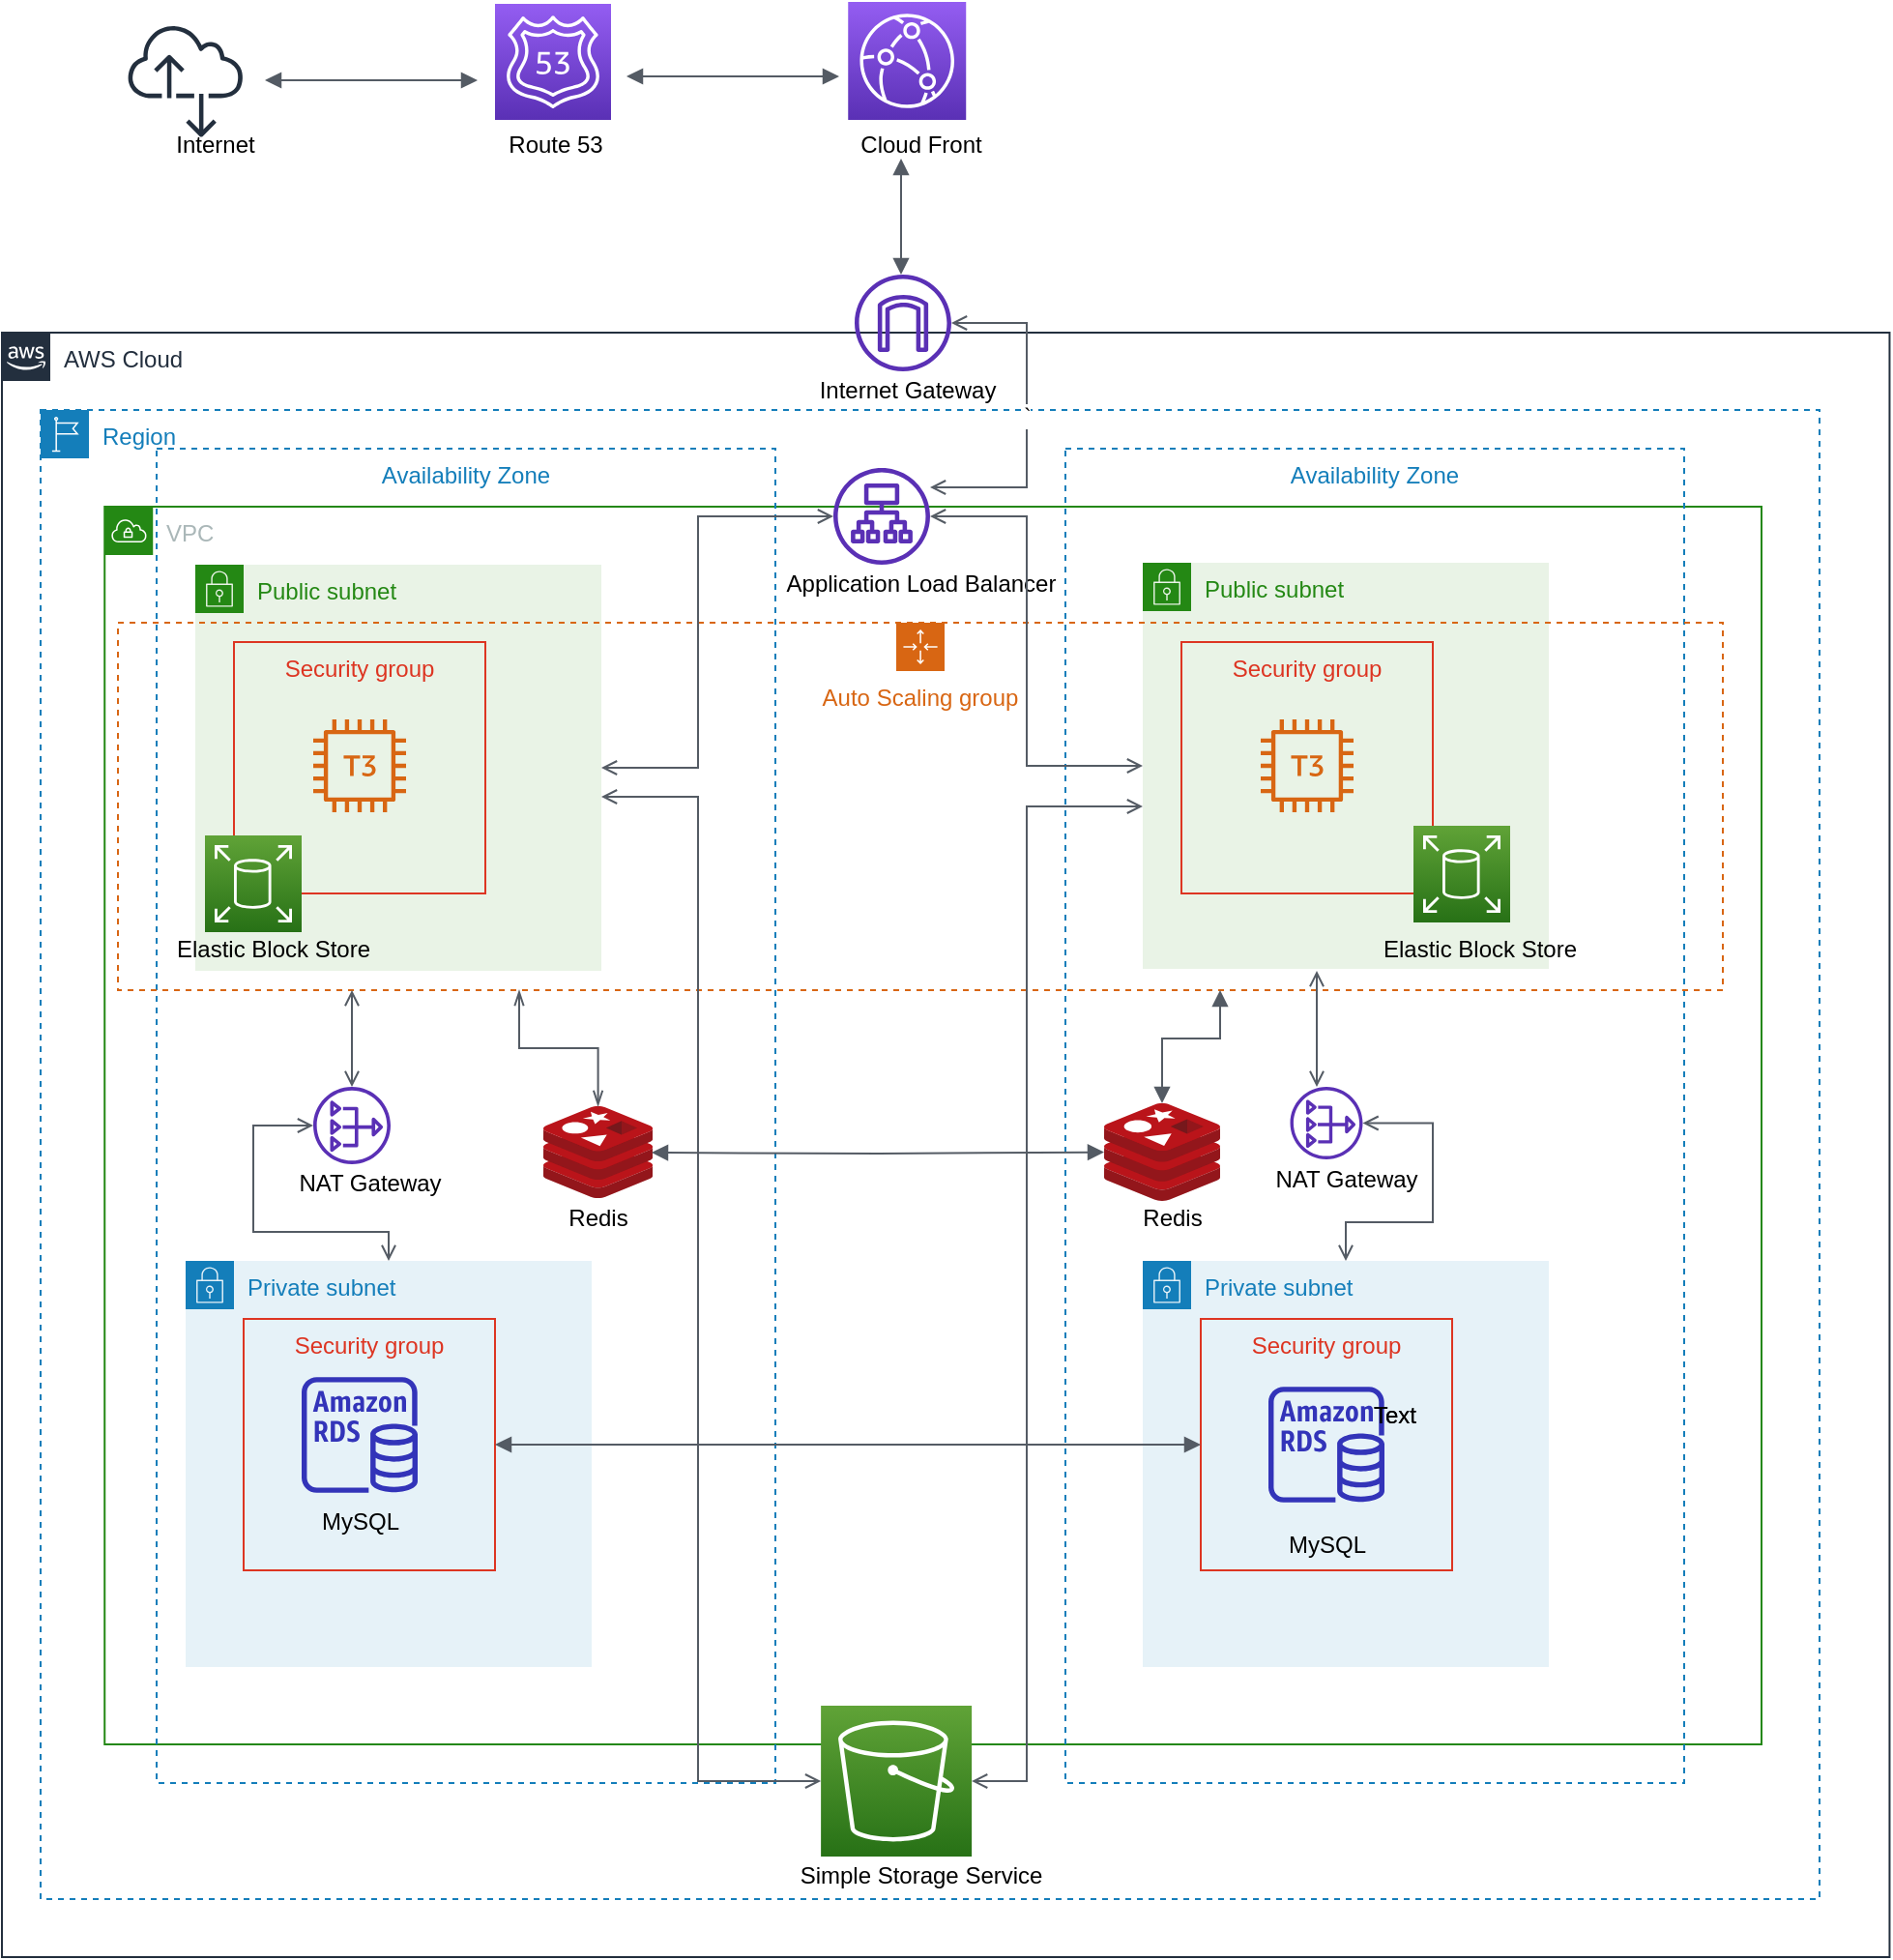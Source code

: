 <mxfile version="14.6.3" type="github"><diagram id="Qzjr1BQQ285bEYRSV77L" name="Page-1"><mxGraphModel dx="2372" dy="1460" grid="1" gridSize="10" guides="1" tooltips="1" connect="1" arrows="1" fold="1" page="1" pageScale="1" pageWidth="850" pageHeight="1100" math="0" shadow="0"><root><mxCell id="0"/><mxCell id="1" parent="0"/><mxCell id="lD3RQ5vZGELwJEMhO7Zq-1" value="AWS Cloud" style="points=[[0,0],[0.25,0],[0.5,0],[0.75,0],[1,0],[1,0.25],[1,0.5],[1,0.75],[1,1],[0.75,1],[0.5,1],[0.25,1],[0,1],[0,0.75],[0,0.5],[0,0.25]];outlineConnect=0;gradientColor=none;html=1;whiteSpace=wrap;fontSize=12;fontStyle=0;shape=mxgraph.aws4.group;grIcon=mxgraph.aws4.group_aws_cloud_alt;strokeColor=#232F3E;fillColor=none;verticalAlign=top;align=left;spacingLeft=30;fontColor=#232F3E;dashed=0;" parent="1" vertex="1"><mxGeometry x="70" y="270" width="976.23" height="840" as="geometry"/></mxCell><mxCell id="1d-Ky6yWeVAZ73wPN2dn-1" value="Region" style="points=[[0,0],[0.25,0],[0.5,0],[0.75,0],[1,0],[1,0.25],[1,0.5],[1,0.75],[1,1],[0.75,1],[0.5,1],[0.25,1],[0,1],[0,0.75],[0,0.5],[0,0.25]];outlineConnect=0;gradientColor=none;html=1;whiteSpace=wrap;fontSize=12;fontStyle=0;shape=mxgraph.aws4.group;grIcon=mxgraph.aws4.group_region;strokeColor=#147EBA;fillColor=none;verticalAlign=top;align=left;spacingLeft=30;fontColor=#147EBA;dashed=1;" vertex="1" parent="1"><mxGeometry x="90" y="310" width="920" height="770" as="geometry"/></mxCell><mxCell id="1d-Ky6yWeVAZ73wPN2dn-2" value="VPC" style="points=[[0,0],[0.25,0],[0.5,0],[0.75,0],[1,0],[1,0.25],[1,0.5],[1,0.75],[1,1],[0.75,1],[0.5,1],[0.25,1],[0,1],[0,0.75],[0,0.5],[0,0.25]];outlineConnect=0;gradientColor=none;html=1;whiteSpace=wrap;fontSize=12;fontStyle=0;shape=mxgraph.aws4.group;grIcon=mxgraph.aws4.group_vpc;strokeColor=#248814;fillColor=none;verticalAlign=top;align=left;spacingLeft=30;fontColor=#AAB7B8;dashed=0;" vertex="1" parent="1"><mxGeometry x="123.12" y="360" width="856.88" height="640" as="geometry"/></mxCell><mxCell id="1d-Ky6yWeVAZ73wPN2dn-3" value="Availability Zone" style="fillColor=none;strokeColor=#147EBA;dashed=1;verticalAlign=top;fontStyle=0;fontColor=#147EBA;" vertex="1" parent="1"><mxGeometry x="150" y="330" width="320" height="690" as="geometry"/></mxCell><mxCell id="1d-Ky6yWeVAZ73wPN2dn-9" value="Availability Zone" style="fillColor=none;strokeColor=#147EBA;dashed=1;verticalAlign=top;fontStyle=0;fontColor=#147EBA;" vertex="1" parent="1"><mxGeometry x="620" y="330" width="320" height="690" as="geometry"/></mxCell><mxCell id="1d-Ky6yWeVAZ73wPN2dn-21" value="Public subnet" style="points=[[0,0],[0.25,0],[0.5,0],[0.75,0],[1,0],[1,0.25],[1,0.5],[1,0.75],[1,1],[0.75,1],[0.5,1],[0.25,1],[0,1],[0,0.75],[0,0.5],[0,0.25]];outlineConnect=0;gradientColor=none;html=1;whiteSpace=wrap;fontSize=12;fontStyle=0;shape=mxgraph.aws4.group;grIcon=mxgraph.aws4.group_security_group;grStroke=0;strokeColor=#248814;fillColor=#E9F3E6;verticalAlign=top;align=left;spacingLeft=30;fontColor=#248814;dashed=0;" vertex="1" parent="1"><mxGeometry x="170" y="390" width="210" height="210" as="geometry"/></mxCell><mxCell id="1d-Ky6yWeVAZ73wPN2dn-22" value="Public subnet" style="points=[[0,0],[0.25,0],[0.5,0],[0.75,0],[1,0],[1,0.25],[1,0.5],[1,0.75],[1,1],[0.75,1],[0.5,1],[0.25,1],[0,1],[0,0.75],[0,0.5],[0,0.25]];outlineConnect=0;gradientColor=none;html=1;whiteSpace=wrap;fontSize=12;fontStyle=0;shape=mxgraph.aws4.group;grIcon=mxgraph.aws4.group_security_group;grStroke=0;strokeColor=#248814;fillColor=#E9F3E6;verticalAlign=top;align=left;spacingLeft=30;fontColor=#248814;dashed=0;" vertex="1" parent="1"><mxGeometry x="660" y="389" width="210" height="210" as="geometry"/></mxCell><mxCell id="1d-Ky6yWeVAZ73wPN2dn-23" value="Private subnet" style="points=[[0,0],[0.25,0],[0.5,0],[0.75,0],[1,0],[1,0.25],[1,0.5],[1,0.75],[1,1],[0.75,1],[0.5,1],[0.25,1],[0,1],[0,0.75],[0,0.5],[0,0.25]];outlineConnect=0;gradientColor=none;html=1;whiteSpace=wrap;fontSize=12;fontStyle=0;shape=mxgraph.aws4.group;grIcon=mxgraph.aws4.group_security_group;grStroke=0;strokeColor=#147EBA;fillColor=#E6F2F8;verticalAlign=top;align=left;spacingLeft=30;fontColor=#147EBA;dashed=0;" vertex="1" parent="1"><mxGeometry x="165" y="750" width="210" height="210" as="geometry"/></mxCell><mxCell id="1d-Ky6yWeVAZ73wPN2dn-24" value="Private subnet" style="points=[[0,0],[0.25,0],[0.5,0],[0.75,0],[1,0],[1,0.25],[1,0.5],[1,0.75],[1,1],[0.75,1],[0.5,1],[0.25,1],[0,1],[0,0.75],[0,0.5],[0,0.25]];outlineConnect=0;gradientColor=none;html=1;whiteSpace=wrap;fontSize=12;fontStyle=0;shape=mxgraph.aws4.group;grIcon=mxgraph.aws4.group_security_group;grStroke=0;strokeColor=#147EBA;fillColor=#E6F2F8;verticalAlign=top;align=left;spacingLeft=30;fontColor=#147EBA;dashed=0;" vertex="1" parent="1"><mxGeometry x="660" y="750" width="210" height="210" as="geometry"/></mxCell><mxCell id="1d-Ky6yWeVAZ73wPN2dn-25" value="Security group" style="fillColor=none;strokeColor=#DD3522;verticalAlign=top;fontStyle=0;fontColor=#DD3522;" vertex="1" parent="1"><mxGeometry x="190" y="430" width="130" height="130" as="geometry"/></mxCell><mxCell id="1d-Ky6yWeVAZ73wPN2dn-26" value="Security group" style="fillColor=none;strokeColor=#DD3522;verticalAlign=top;fontStyle=0;fontColor=#DD3522;" vertex="1" parent="1"><mxGeometry x="680" y="430" width="130" height="130" as="geometry"/></mxCell><mxCell id="1d-Ky6yWeVAZ73wPN2dn-27" value="Security group" style="fillColor=none;strokeColor=#DD3522;verticalAlign=top;fontStyle=0;fontColor=#DD3522;" vertex="1" parent="1"><mxGeometry x="195" y="780" width="130" height="130" as="geometry"/></mxCell><mxCell id="1d-Ky6yWeVAZ73wPN2dn-28" value="Security group" style="fillColor=none;strokeColor=#DD3522;verticalAlign=top;fontStyle=0;fontColor=#DD3522;" vertex="1" parent="1"><mxGeometry x="690" y="780" width="130" height="130" as="geometry"/></mxCell><mxCell id="1d-Ky6yWeVAZ73wPN2dn-29" value="" style="outlineConnect=0;fontColor=#232F3E;gradientColor=none;fillColor=#D86613;strokeColor=none;dashed=0;verticalLabelPosition=bottom;verticalAlign=top;align=center;html=1;fontSize=12;fontStyle=0;aspect=fixed;pointerEvents=1;shape=mxgraph.aws4.t3_instance;" vertex="1" parent="1"><mxGeometry x="231" y="470" width="48" height="48" as="geometry"/></mxCell><mxCell id="1d-Ky6yWeVAZ73wPN2dn-30" value="" style="outlineConnect=0;fontColor=#232F3E;gradientColor=none;fillColor=#D86613;strokeColor=none;dashed=0;verticalLabelPosition=bottom;verticalAlign=top;align=center;html=1;fontSize=12;fontStyle=0;aspect=fixed;pointerEvents=1;shape=mxgraph.aws4.t3_instance;" vertex="1" parent="1"><mxGeometry x="721" y="470" width="48" height="48" as="geometry"/></mxCell><mxCell id="1d-Ky6yWeVAZ73wPN2dn-31" value="Auto Scaling group" style="points=[[0,0],[0.25,0],[0.5,0],[0.75,0],[1,0],[1,0.25],[1,0.5],[1,0.75],[1,1],[0.75,1],[0.5,1],[0.25,1],[0,1],[0,0.75],[0,0.5],[0,0.25]];outlineConnect=0;gradientColor=none;html=1;whiteSpace=wrap;fontSize=12;fontStyle=0;shape=mxgraph.aws4.groupCenter;grIcon=mxgraph.aws4.group_auto_scaling_group;grStroke=1;strokeColor=#D86613;fillColor=none;verticalAlign=top;align=center;fontColor=#D86613;dashed=1;spacingTop=25;" vertex="1" parent="1"><mxGeometry x="130" y="420" width="830" height="190" as="geometry"/></mxCell><mxCell id="1d-Ky6yWeVAZ73wPN2dn-32" value="" style="outlineConnect=0;fontColor=#232F3E;gradientColor=none;fillColor=#3334B9;strokeColor=none;dashed=0;verticalLabelPosition=bottom;verticalAlign=top;align=center;html=1;fontSize=12;fontStyle=0;aspect=fixed;pointerEvents=1;shape=mxgraph.aws4.rds_instance;" vertex="1" parent="1"><mxGeometry x="225" y="810" width="60" height="60" as="geometry"/></mxCell><mxCell id="1d-Ky6yWeVAZ73wPN2dn-33" value="" style="outlineConnect=0;fontColor=#232F3E;gradientColor=none;fillColor=#3334B9;strokeColor=none;dashed=0;verticalLabelPosition=bottom;verticalAlign=top;align=center;html=1;fontSize=12;fontStyle=0;aspect=fixed;pointerEvents=1;shape=mxgraph.aws4.rds_instance;" vertex="1" parent="1"><mxGeometry x="725" y="815" width="60" height="60" as="geometry"/></mxCell><mxCell id="1d-Ky6yWeVAZ73wPN2dn-34" value="" style="outlineConnect=0;fontColor=#232F3E;gradientColor=none;fillColor=#5A30B5;strokeColor=none;dashed=0;verticalLabelPosition=bottom;verticalAlign=top;align=center;html=1;fontSize=12;fontStyle=0;aspect=fixed;pointerEvents=1;shape=mxgraph.aws4.internet_gateway;" vertex="1" parent="1"><mxGeometry x="511" y="240" width="50" height="50" as="geometry"/></mxCell><mxCell id="1d-Ky6yWeVAZ73wPN2dn-37" value="" style="outlineConnect=0;fontColor=#232F3E;gradientColor=none;fillColor=#232F3E;strokeColor=none;dashed=0;verticalLabelPosition=bottom;verticalAlign=top;align=center;html=1;fontSize=12;fontStyle=0;aspect=fixed;pointerEvents=1;shape=mxgraph.aws4.internet_alt2;" vertex="1" parent="1"><mxGeometry x="135" y="110" width="60" height="60" as="geometry"/></mxCell><mxCell id="1d-Ky6yWeVAZ73wPN2dn-40" value="" style="points=[[0,0,0],[0.25,0,0],[0.5,0,0],[0.75,0,0],[1,0,0],[0,1,0],[0.25,1,0],[0.5,1,0],[0.75,1,0],[1,1,0],[0,0.25,0],[0,0.5,0],[0,0.75,0],[1,0.25,0],[1,0.5,0],[1,0.75,0]];outlineConnect=0;fontColor=#232F3E;gradientColor=#945DF2;gradientDirection=north;fillColor=#5A30B5;strokeColor=#ffffff;dashed=0;verticalLabelPosition=bottom;verticalAlign=top;align=center;html=1;fontSize=12;fontStyle=0;aspect=fixed;shape=mxgraph.aws4.resourceIcon;resIcon=mxgraph.aws4.route_53;" vertex="1" parent="1"><mxGeometry x="325.0" y="100" width="60" height="60" as="geometry"/></mxCell><mxCell id="1d-Ky6yWeVAZ73wPN2dn-45" value="" style="points=[[0,0,0],[0.25,0,0],[0.5,0,0],[0.75,0,0],[1,0,0],[0,1,0],[0.25,1,0],[0.5,1,0],[0.75,1,0],[1,1,0],[0,0.25,0],[0,0.5,0],[0,0.75,0],[1,0.25,0],[1,0.5,0],[1,0.75,0]];outlineConnect=0;fontColor=#232F3E;gradientColor=#945DF2;gradientDirection=north;fillColor=#5A30B5;strokeColor=#ffffff;dashed=0;verticalLabelPosition=bottom;verticalAlign=top;align=center;html=1;fontSize=12;fontStyle=0;aspect=fixed;shape=mxgraph.aws4.resourceIcon;resIcon=mxgraph.aws4.cloudfront;" vertex="1" parent="1"><mxGeometry x="507.62" y="99" width="61" height="61" as="geometry"/></mxCell><mxCell id="1d-Ky6yWeVAZ73wPN2dn-49" value="" style="edgeStyle=orthogonalEdgeStyle;html=1;endArrow=block;elbow=vertical;startArrow=block;startFill=1;endFill=1;strokeColor=#545B64;rounded=0;" edge="1" parent="1"><mxGeometry width="100" relative="1" as="geometry"><mxPoint x="206" y="139.5" as="sourcePoint"/><mxPoint x="316" y="139.5" as="targetPoint"/></mxGeometry></mxCell><mxCell id="1d-Ky6yWeVAZ73wPN2dn-50" value="" style="edgeStyle=orthogonalEdgeStyle;html=1;endArrow=block;elbow=vertical;startArrow=block;startFill=1;endFill=1;strokeColor=#545B64;rounded=0;" edge="1" parent="1"><mxGeometry width="100" relative="1" as="geometry"><mxPoint x="393" y="137.5" as="sourcePoint"/><mxPoint x="503" y="137.5" as="targetPoint"/></mxGeometry></mxCell><mxCell id="1d-Ky6yWeVAZ73wPN2dn-54" value="" style="points=[[0,0,0],[0.25,0,0],[0.5,0,0],[0.75,0,0],[1,0,0],[0,1,0],[0.25,1,0],[0.5,1,0],[0.75,1,0],[1,1,0],[0,0.25,0],[0,0.5,0],[0,0.75,0],[1,0.25,0],[1,0.5,0],[1,0.75,0]];outlineConnect=0;fontColor=#232F3E;gradientColor=#60A337;gradientDirection=north;fillColor=#277116;strokeColor=#ffffff;dashed=0;verticalLabelPosition=bottom;verticalAlign=top;align=center;html=1;fontSize=12;fontStyle=0;aspect=fixed;shape=mxgraph.aws4.resourceIcon;resIcon=mxgraph.aws4.elastic_block_store;" vertex="1" parent="1"><mxGeometry x="175" y="530" width="50" height="50" as="geometry"/></mxCell><mxCell id="1d-Ky6yWeVAZ73wPN2dn-55" value="" style="points=[[0,0,0],[0.25,0,0],[0.5,0,0],[0.75,0,0],[1,0,0],[0,1,0],[0.25,1,0],[0.5,1,0],[0.75,1,0],[1,1,0],[0,0.25,0],[0,0.5,0],[0,0.75,0],[1,0.25,0],[1,0.5,0],[1,0.75,0]];outlineConnect=0;fontColor=#232F3E;gradientColor=#60A337;gradientDirection=north;fillColor=#277116;strokeColor=#ffffff;dashed=0;verticalLabelPosition=bottom;verticalAlign=top;align=center;html=1;fontSize=12;fontStyle=0;aspect=fixed;shape=mxgraph.aws4.resourceIcon;resIcon=mxgraph.aws4.elastic_block_store;" vertex="1" parent="1"><mxGeometry x="800" y="525" width="50" height="50" as="geometry"/></mxCell><mxCell id="1d-Ky6yWeVAZ73wPN2dn-61" value="" style="outlineConnect=0;fontColor=#232F3E;gradientColor=none;fillColor=#5A30B5;strokeColor=none;dashed=0;verticalLabelPosition=bottom;verticalAlign=top;align=center;html=1;fontSize=12;fontStyle=0;aspect=fixed;pointerEvents=1;shape=mxgraph.aws4.nat_gateway;" vertex="1" parent="1"><mxGeometry x="231" y="660" width="40" height="40" as="geometry"/></mxCell><mxCell id="1d-Ky6yWeVAZ73wPN2dn-62" value="" style="outlineConnect=0;fontColor=#232F3E;gradientColor=none;fillColor=#5A30B5;strokeColor=none;dashed=0;verticalLabelPosition=bottom;verticalAlign=top;align=center;html=1;fontSize=12;fontStyle=0;aspect=fixed;pointerEvents=1;shape=mxgraph.aws4.nat_gateway;" vertex="1" parent="1"><mxGeometry x="736.25" y="660" width="37.5" height="37.5" as="geometry"/></mxCell><mxCell id="1d-Ky6yWeVAZ73wPN2dn-63" value="NAT Gateway" style="text;html=1;resizable=0;autosize=1;align=center;verticalAlign=middle;points=[];fillColor=none;strokeColor=none;rounded=0;" vertex="1" parent="1"><mxGeometry x="215" y="700" width="90" height="20" as="geometry"/></mxCell><mxCell id="1d-Ky6yWeVAZ73wPN2dn-64" value="NAT Gateway" style="text;html=1;resizable=0;autosize=1;align=center;verticalAlign=middle;points=[];fillColor=none;strokeColor=none;rounded=0;" vertex="1" parent="1"><mxGeometry x="720" y="697.5" width="90" height="20" as="geometry"/></mxCell><mxCell id="1d-Ky6yWeVAZ73wPN2dn-70" value="Internet" style="text;html=1;resizable=0;autosize=1;align=center;verticalAlign=middle;points=[];fillColor=none;strokeColor=none;rounded=0;" vertex="1" parent="1"><mxGeometry x="150" y="163" width="60" height="20" as="geometry"/></mxCell><mxCell id="1d-Ky6yWeVAZ73wPN2dn-71" value="Route 53&lt;br&gt;" style="text;html=1;resizable=0;autosize=1;align=center;verticalAlign=middle;points=[];fillColor=none;strokeColor=none;rounded=0;" vertex="1" parent="1"><mxGeometry x="326" y="163" width="60" height="20" as="geometry"/></mxCell><mxCell id="1d-Ky6yWeVAZ73wPN2dn-72" value="Cloud Front" style="text;html=1;resizable=0;autosize=1;align=center;verticalAlign=middle;points=[];fillColor=none;strokeColor=none;rounded=0;" vertex="1" parent="1"><mxGeometry x="505" y="163" width="80" height="20" as="geometry"/></mxCell><mxCell id="1d-Ky6yWeVAZ73wPN2dn-75" value="" style="edgeStyle=orthogonalEdgeStyle;html=1;endArrow=block;elbow=vertical;startArrow=block;startFill=1;endFill=1;strokeColor=#545B64;rounded=0;" edge="1" parent="1"><mxGeometry width="100" relative="1" as="geometry"><mxPoint x="535" y="180" as="sourcePoint"/><mxPoint x="535" y="240" as="targetPoint"/></mxGeometry></mxCell><mxCell id="1d-Ky6yWeVAZ73wPN2dn-76" value="Internet Gateway&lt;br&gt;" style="text;html=1;resizable=0;autosize=1;align=center;verticalAlign=middle;points=[];fillColor=none;strokeColor=none;rounded=0;" vertex="1" parent="1"><mxGeometry x="483.12" y="290" width="110" height="20" as="geometry"/></mxCell><mxCell id="1d-Ky6yWeVAZ73wPN2dn-77" value="Elastic Block Store" style="text;html=1;resizable=0;autosize=1;align=center;verticalAlign=middle;points=[];fillColor=none;strokeColor=none;rounded=0;" vertex="1" parent="1"><mxGeometry x="150" y="579" width="120" height="20" as="geometry"/></mxCell><mxCell id="1d-Ky6yWeVAZ73wPN2dn-78" value="Elastic Block Store" style="text;html=1;resizable=0;autosize=1;align=center;verticalAlign=middle;points=[];fillColor=none;strokeColor=none;rounded=0;" vertex="1" parent="1"><mxGeometry x="773.75" y="579" width="120" height="20" as="geometry"/></mxCell><mxCell id="1d-Ky6yWeVAZ73wPN2dn-84" value="" style="points=[[0,0,0],[0.25,0,0],[0.5,0,0],[0.75,0,0],[1,0,0],[0,1,0],[0.25,1,0],[0.5,1,0],[0.75,1,0],[1,1,0],[0,0.25,0],[0,0.5,0],[0,0.75,0],[1,0.25,0],[1,0.5,0],[1,0.75,0]];outlineConnect=0;fontColor=#232F3E;gradientColor=#60A337;gradientDirection=north;fillColor=#277116;strokeColor=#ffffff;dashed=0;verticalLabelPosition=bottom;verticalAlign=top;align=center;html=1;fontSize=12;fontStyle=0;aspect=fixed;shape=mxgraph.aws4.resourceIcon;resIcon=mxgraph.aws4.s3;" vertex="1" parent="1"><mxGeometry x="493.56" y="980" width="78" height="78" as="geometry"/></mxCell><mxCell id="1d-Ky6yWeVAZ73wPN2dn-85" value="Simple Storage Service" style="text;html=1;resizable=0;autosize=1;align=center;verticalAlign=middle;points=[];fillColor=none;strokeColor=none;rounded=0;" vertex="1" parent="1"><mxGeometry x="475" y="1058" width="140" height="20" as="geometry"/></mxCell><mxCell id="1d-Ky6yWeVAZ73wPN2dn-86" value="" style="outlineConnect=0;fontColor=#232F3E;gradientColor=none;fillColor=#5A30B5;strokeColor=none;dashed=0;verticalLabelPosition=bottom;verticalAlign=top;align=center;html=1;fontSize=12;fontStyle=0;aspect=fixed;pointerEvents=1;shape=mxgraph.aws4.application_load_balancer;" vertex="1" parent="1"><mxGeometry x="500" y="340" width="50" height="50" as="geometry"/></mxCell><mxCell id="1d-Ky6yWeVAZ73wPN2dn-87" value="Application Load Balancer" style="text;html=1;resizable=0;autosize=1;align=center;verticalAlign=middle;points=[];fillColor=none;strokeColor=none;rounded=0;" vertex="1" parent="1"><mxGeometry x="470" y="390" width="150" height="20" as="geometry"/></mxCell><mxCell id="1d-Ky6yWeVAZ73wPN2dn-90" value="" style="edgeStyle=orthogonalEdgeStyle;html=1;endArrow=block;elbow=vertical;startArrow=block;startFill=1;endFill=1;strokeColor=#545B64;rounded=0;entryX=0;entryY=0.5;entryDx=0;entryDy=0;exitX=1;exitY=0.5;exitDx=0;exitDy=0;" edge="1" parent="1" source="1d-Ky6yWeVAZ73wPN2dn-27" target="1d-Ky6yWeVAZ73wPN2dn-28"><mxGeometry width="100" relative="1" as="geometry"><mxPoint x="325" y="804.5" as="sourcePoint"/><mxPoint x="425" y="804.5" as="targetPoint"/></mxGeometry></mxCell><mxCell id="1d-Ky6yWeVAZ73wPN2dn-95" value="" style="edgeStyle=orthogonalEdgeStyle;html=1;endArrow=open;elbow=vertical;startArrow=open;startFill=0;endFill=0;strokeColor=#545B64;rounded=0;" edge="1" parent="1" source="1d-Ky6yWeVAZ73wPN2dn-21"><mxGeometry width="100" relative="1" as="geometry"><mxPoint x="325" y="480" as="sourcePoint"/><mxPoint x="500" y="365" as="targetPoint"/><Array as="points"><mxPoint x="430" y="495"/><mxPoint x="430" y="365"/></Array></mxGeometry></mxCell><mxCell id="1d-Ky6yWeVAZ73wPN2dn-99" value="" style="edgeStyle=orthogonalEdgeStyle;html=1;endArrow=open;elbow=vertical;startArrow=open;startFill=0;endFill=0;strokeColor=#545B64;rounded=0;" edge="1" parent="1" source="1d-Ky6yWeVAZ73wPN2dn-86" target="1d-Ky6yWeVAZ73wPN2dn-22"><mxGeometry width="100" relative="1" as="geometry"><mxPoint x="520" y="590" as="sourcePoint"/><mxPoint x="620" y="590" as="targetPoint"/><Array as="points"><mxPoint x="600" y="365"/><mxPoint x="600" y="494"/></Array></mxGeometry></mxCell><mxCell id="1d-Ky6yWeVAZ73wPN2dn-103" value="" style="edgeStyle=orthogonalEdgeStyle;html=1;endArrow=open;elbow=vertical;startArrow=open;startFill=0;endFill=0;strokeColor=#545B64;rounded=0;" edge="1" parent="1" source="1d-Ky6yWeVAZ73wPN2dn-61" target="1d-Ky6yWeVAZ73wPN2dn-23"><mxGeometry width="100" relative="1" as="geometry"><mxPoint x="520" y="720" as="sourcePoint"/><mxPoint x="620" y="720" as="targetPoint"/><Array as="points"><mxPoint x="200" y="680"/><mxPoint x="200" y="735"/><mxPoint x="270" y="735"/></Array></mxGeometry></mxCell><mxCell id="1d-Ky6yWeVAZ73wPN2dn-104" value="" style="edgeStyle=orthogonalEdgeStyle;html=1;endArrow=open;elbow=vertical;startArrow=open;startFill=0;endFill=0;strokeColor=#545B64;rounded=0;" edge="1" parent="1" source="1d-Ky6yWeVAZ73wPN2dn-61"><mxGeometry width="100" relative="1" as="geometry"><mxPoint x="520" y="720" as="sourcePoint"/><mxPoint x="251" y="610" as="targetPoint"/></mxGeometry></mxCell><mxCell id="1d-Ky6yWeVAZ73wPN2dn-106" value="" style="edgeStyle=orthogonalEdgeStyle;html=1;endArrow=open;elbow=vertical;startArrow=open;startFill=0;endFill=0;strokeColor=#545B64;rounded=0;" edge="1" parent="1" source="1d-Ky6yWeVAZ73wPN2dn-62"><mxGeometry width="100" relative="1" as="geometry"><mxPoint x="592" y="670" as="sourcePoint"/><mxPoint x="750" y="600" as="targetPoint"/><Array as="points"><mxPoint x="750" y="650"/><mxPoint x="750" y="650"/></Array></mxGeometry></mxCell><mxCell id="1d-Ky6yWeVAZ73wPN2dn-107" value="" style="edgeStyle=orthogonalEdgeStyle;html=1;endArrow=open;elbow=vertical;startArrow=open;startFill=0;endFill=0;strokeColor=#545B64;rounded=0;" edge="1" parent="1" source="1d-Ky6yWeVAZ73wPN2dn-62" target="1d-Ky6yWeVAZ73wPN2dn-24"><mxGeometry width="100" relative="1" as="geometry"><mxPoint x="520" y="720" as="sourcePoint"/><mxPoint x="620" y="720" as="targetPoint"/><Array as="points"><mxPoint x="810" y="679"/><mxPoint x="810" y="730"/><mxPoint x="765" y="730"/></Array></mxGeometry></mxCell><mxCell id="1d-Ky6yWeVAZ73wPN2dn-111" value="`" style="edgeStyle=orthogonalEdgeStyle;html=1;endArrow=open;elbow=vertical;startArrow=open;startFill=0;endFill=0;strokeColor=#545B64;rounded=0;" edge="1" parent="1" source="1d-Ky6yWeVAZ73wPN2dn-34" target="1d-Ky6yWeVAZ73wPN2dn-86"><mxGeometry width="100" relative="1" as="geometry"><mxPoint x="520" y="570" as="sourcePoint"/><mxPoint x="620" y="570" as="targetPoint"/><Array as="points"><mxPoint x="600" y="265"/><mxPoint x="600" y="350"/></Array></mxGeometry></mxCell><mxCell id="1d-Ky6yWeVAZ73wPN2dn-112" value="MySQL" style="text;html=1;resizable=0;autosize=1;align=center;verticalAlign=middle;points=[];fillColor=none;strokeColor=none;rounded=0;" vertex="1" parent="1"><mxGeometry x="225" y="875" width="60" height="20" as="geometry"/></mxCell><mxCell id="1d-Ky6yWeVAZ73wPN2dn-113" value="MySQL" style="text;html=1;resizable=0;autosize=1;align=center;verticalAlign=middle;points=[];fillColor=none;strokeColor=none;rounded=0;" vertex="1" parent="1"><mxGeometry x="725" y="887" width="60" height="20" as="geometry"/></mxCell><mxCell id="1d-Ky6yWeVAZ73wPN2dn-114" value="" style="edgeStyle=elbowEdgeStyle;html=1;endArrow=open;startArrow=open;startFill=0;endFill=0;strokeColor=#545B64;rounded=0;entryX=0;entryY=0.5;entryDx=0;entryDy=0;entryPerimeter=0;" edge="1" parent="1" target="1d-Ky6yWeVAZ73wPN2dn-84"><mxGeometry width="100" relative="1" as="geometry"><mxPoint x="380" y="510" as="sourcePoint"/><mxPoint x="620" y="590" as="targetPoint"/><Array as="points"><mxPoint x="430" y="770"/></Array></mxGeometry></mxCell><mxCell id="1d-Ky6yWeVAZ73wPN2dn-115" value="" style="edgeStyle=orthogonalEdgeStyle;html=1;endArrow=open;elbow=vertical;startArrow=open;startFill=0;endFill=0;strokeColor=#545B64;rounded=0;" edge="1" parent="1" target="1d-Ky6yWeVAZ73wPN2dn-84"><mxGeometry width="100" relative="1" as="geometry"><mxPoint x="660" y="515" as="sourcePoint"/><mxPoint x="620" y="590" as="targetPoint"/><Array as="points"><mxPoint x="600" y="515"/><mxPoint x="600" y="1019"/></Array></mxGeometry></mxCell><mxCell id="1d-Ky6yWeVAZ73wPN2dn-121" value="" style="aspect=fixed;html=1;points=[];align=center;image;fontSize=12;image=img/lib/mscae/Cache_Redis_Product.svg;" vertex="1" parent="1"><mxGeometry x="350" y="670" width="56.55" height="47.5" as="geometry"/></mxCell><mxCell id="1d-Ky6yWeVAZ73wPN2dn-122" value="" style="aspect=fixed;html=1;points=[];align=center;image;fontSize=12;image=img/lib/mscae/Cache_Redis_Product.svg;" vertex="1" parent="1"><mxGeometry x="640" y="668.55" width="60" height="50.4" as="geometry"/></mxCell><mxCell id="1d-Ky6yWeVAZ73wPN2dn-123" value="" style="edgeStyle=orthogonalEdgeStyle;html=1;endArrow=openThin;elbow=vertical;startArrow=openThin;startFill=0;endFill=0;strokeColor=#545B64;rounded=0;exitX=0.25;exitY=1;exitDx=0;exitDy=0;" edge="1" parent="1" source="1d-Ky6yWeVAZ73wPN2dn-31" target="1d-Ky6yWeVAZ73wPN2dn-121"><mxGeometry width="100" relative="1" as="geometry"><mxPoint x="480" y="650" as="sourcePoint"/><mxPoint x="580" y="650" as="targetPoint"/></mxGeometry></mxCell><mxCell id="1d-Ky6yWeVAZ73wPN2dn-130" value="" style="edgeStyle=orthogonalEdgeStyle;html=1;endArrow=block;elbow=vertical;startArrow=block;startFill=1;endFill=1;strokeColor=#545B64;rounded=0;" edge="1" parent="1" source="1d-Ky6yWeVAZ73wPN2dn-31" target="1d-Ky6yWeVAZ73wPN2dn-122"><mxGeometry width="100" relative="1" as="geometry"><mxPoint x="400" y="650" as="sourcePoint"/><mxPoint x="500" y="650" as="targetPoint"/><Array as="points"><mxPoint x="700" y="635"/><mxPoint x="670" y="635"/></Array></mxGeometry></mxCell><mxCell id="1d-Ky6yWeVAZ73wPN2dn-132" value="Text" style="text;html=1;resizable=0;autosize=1;align=center;verticalAlign=middle;points=[];fillColor=none;strokeColor=none;rounded=0;" vertex="1" parent="1"><mxGeometry x="770" y="820" width="40" height="20" as="geometry"/></mxCell><mxCell id="1d-Ky6yWeVAZ73wPN2dn-133" value="" style="edgeStyle=orthogonalEdgeStyle;html=1;endArrow=block;elbow=vertical;startArrow=block;startFill=1;endFill=1;strokeColor=#545B64;rounded=0;" edge="1" parent="1" target="1d-Ky6yWeVAZ73wPN2dn-122"><mxGeometry width="100" relative="1" as="geometry"><mxPoint x="406" y="694" as="sourcePoint"/><mxPoint x="580" y="690" as="targetPoint"/></mxGeometry></mxCell><mxCell id="1d-Ky6yWeVAZ73wPN2dn-134" value="Text" style="text;html=1;resizable=0;autosize=1;align=center;verticalAlign=middle;points=[];fillColor=none;strokeColor=none;rounded=0;" vertex="1" parent="1"><mxGeometry x="770" y="820" width="40" height="20" as="geometry"/></mxCell><mxCell id="1d-Ky6yWeVAZ73wPN2dn-135" value="Redis" style="text;html=1;resizable=0;autosize=1;align=center;verticalAlign=middle;points=[];fillColor=none;strokeColor=none;rounded=0;" vertex="1" parent="1"><mxGeometry x="353.28" y="717.5" width="50" height="20" as="geometry"/></mxCell><mxCell id="1d-Ky6yWeVAZ73wPN2dn-136" value="Redis" style="text;html=1;resizable=0;autosize=1;align=center;verticalAlign=middle;points=[];fillColor=none;strokeColor=none;rounded=0;" vertex="1" parent="1"><mxGeometry x="650" y="717.5" width="50" height="20" as="geometry"/></mxCell></root></mxGraphModel></diagram></mxfile>